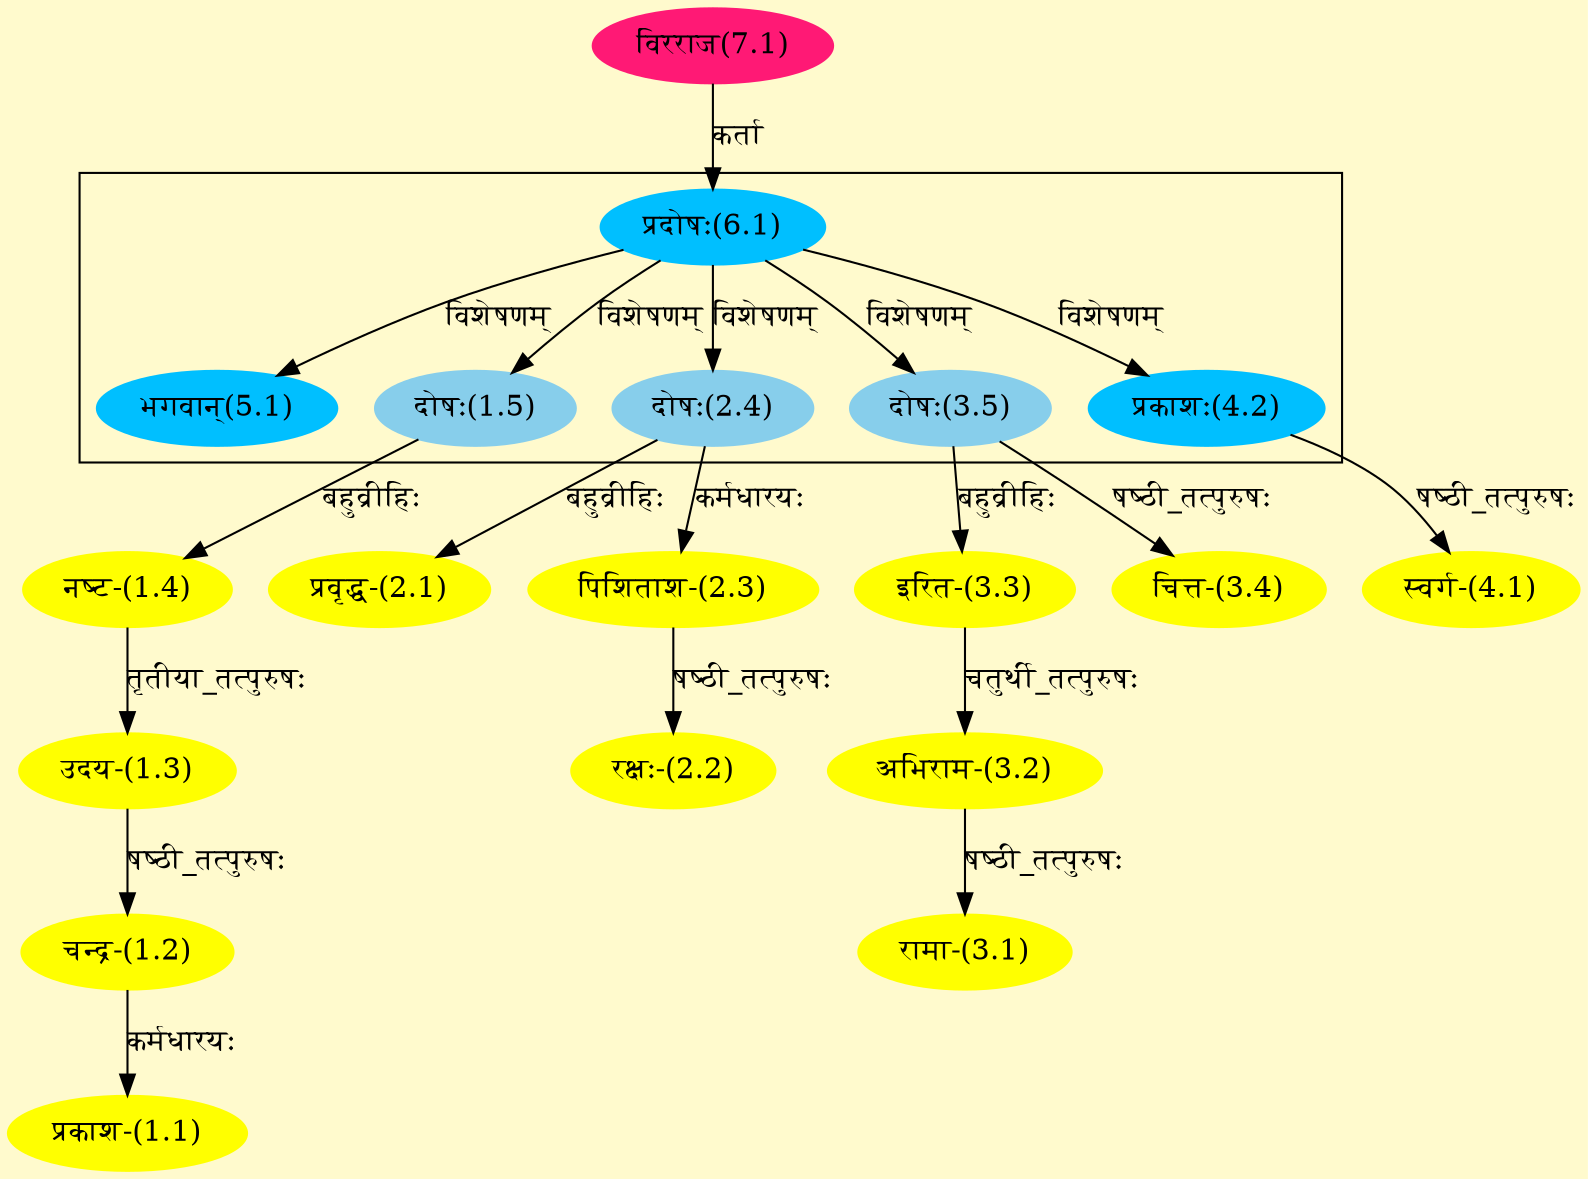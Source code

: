 digraph G{
rankdir=BT;
 compound=true;
 bgcolor="lemonchiffon1";

subgraph cluster_1{
Node1_5 [style=filled, color="#87CEEB" label = "दोषः(1.5)"]
Node6_1 [style=filled, color="#00BFFF" label = "प्रदोषः(6.1)"]
Node2_4 [style=filled, color="#87CEEB" label = "दोषः(2.4)"]
Node3_5 [style=filled, color="#87CEEB" label = "दोषः(3.5)"]
Node4_2 [style=filled, color="#00BFFF" label = "प्रकाशः(4.2)"]
Node5_1 [style=filled, color="#00BFFF" label = "भगवान्(5.1)"]

}
Node1_1 [style=filled, color="#FFFF00" label = "प्रकाश-(1.1)"]
Node1_2 [style=filled, color="#FFFF00" label = "चन्द्र-(1.2)"]
Node1_3 [style=filled, color="#FFFF00" label = "उदय-(1.3)"]
Node1_4 [style=filled, color="#FFFF00" label = "नष्ट-(1.4)"]
Node1_5 [style=filled, color="#87CEEB" label = "दोषः(1.5)"]
Node2_1 [style=filled, color="#FFFF00" label = "प्रवृद्ध-(2.1)"]
Node2_4 [style=filled, color="#87CEEB" label = "दोषः(2.4)"]
Node2_2 [style=filled, color="#FFFF00" label = "रक्षः-(2.2)"]
Node2_3 [style=filled, color="#FFFF00" label = "पिशिताश-(2.3)"]
Node3_1 [style=filled, color="#FFFF00" label = "रामा-(3.1)"]
Node3_2 [style=filled, color="#FFFF00" label = "अभिराम-(3.2)"]
Node3_3 [style=filled, color="#FFFF00" label = "इरित-(3.3)"]
Node3_5 [style=filled, color="#87CEEB" label = "दोषः(3.5)"]
Node3_4 [style=filled, color="#FFFF00" label = "चित्त-(3.4)"]
Node4_1 [style=filled, color="#FFFF00" label = "स्वर्ग-(4.1)"]
Node4_2 [style=filled, color="#00BFFF" label = "प्रकाशः(4.2)"]
Node6_1 [style=filled, color="#00BFFF" label = "प्रदोषः(6.1)"]
Node7_1 [style=filled, color="#FF1975" label = "विरराज(7.1)"]
/* Start of Relations section */

Node1_1 -> Node1_2 [  label="कर्मधारयः"  dir="back" ]
Node1_2 -> Node1_3 [  label="षष्ठी_तत्पुरुषः"  dir="back" ]
Node1_3 -> Node1_4 [  label="तृतीया_तत्पुरुषः"  dir="back" ]
Node1_4 -> Node1_5 [  label="बहुव्रीहिः"  dir="back" ]
Node1_5 -> Node6_1 [  label="विशेषणम्"  dir="back" ]
Node2_1 -> Node2_4 [  label="बहुव्रीहिः"  dir="back" ]
Node2_2 -> Node2_3 [  label="षष्ठी_तत्पुरुषः"  dir="back" ]
Node2_3 -> Node2_4 [  label="कर्मधारयः"  dir="back" ]
Node2_4 -> Node6_1 [  label="विशेषणम्"  dir="back" ]
Node3_1 -> Node3_2 [  label="षष्ठी_तत्पुरुषः"  dir="back" ]
Node3_2 -> Node3_3 [  label="चतुर्थी_तत्पुरुषः"  dir="back" ]
Node3_3 -> Node3_5 [  label="बहुव्रीहिः"  dir="back" ]
Node3_4 -> Node3_5 [  label="षष्ठी_तत्पुरुषः"  dir="back" ]
Node3_5 -> Node6_1 [  label="विशेषणम्"  dir="back" ]
Node4_1 -> Node4_2 [  label="षष्ठी_तत्पुरुषः"  dir="back" ]
Node4_2 -> Node6_1 [  label="विशेषणम्"  dir="back" ]
Node5_1 -> Node6_1 [  label="विशेषणम्"  dir="back" ]
Node6_1 -> Node7_1 [  label="कर्ता"  dir="back" ]
}
